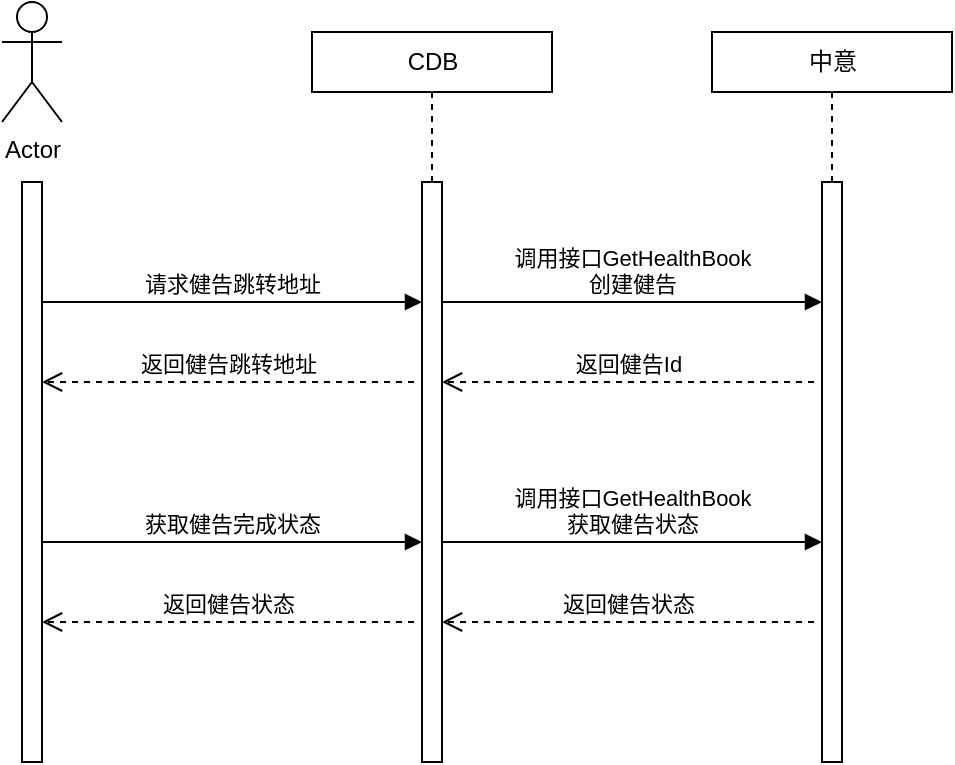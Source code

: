 <mxfile version="14.9.3" type="github">
  <diagram id="AnHZhD2LKf6q0FNM0HZv" name="Page-1">
    <mxGraphModel dx="1422" dy="762" grid="1" gridSize="10" guides="1" tooltips="1" connect="1" arrows="1" fold="1" page="1" pageScale="1" pageWidth="827" pageHeight="1169" math="0" shadow="0">
      <root>
        <mxCell id="0" />
        <mxCell id="1" parent="0" />
        <mxCell id="MijAl5tLhbfaT5DfQt7M-1" value="Actor" style="shape=umlActor;verticalLabelPosition=bottom;verticalAlign=top;html=1;" vertex="1" parent="1">
          <mxGeometry x="150" y="90" width="30" height="60" as="geometry" />
        </mxCell>
        <mxCell id="MijAl5tLhbfaT5DfQt7M-2" value="" style="html=1;points=[];perimeter=orthogonalPerimeter;" vertex="1" parent="1">
          <mxGeometry x="160" y="180" width="10" height="290" as="geometry" />
        </mxCell>
        <mxCell id="MijAl5tLhbfaT5DfQt7M-19" value="" style="edgeStyle=orthogonalEdgeStyle;rounded=0;orthogonalLoop=1;jettySize=auto;html=1;dashed=1;endArrow=none;endFill=0;" edge="1" parent="1" source="MijAl5tLhbfaT5DfQt7M-3" target="MijAl5tLhbfaT5DfQt7M-5">
          <mxGeometry relative="1" as="geometry" />
        </mxCell>
        <mxCell id="MijAl5tLhbfaT5DfQt7M-3" value="CDB" style="html=1;" vertex="1" parent="1">
          <mxGeometry x="305" y="105" width="120" height="30" as="geometry" />
        </mxCell>
        <mxCell id="MijAl5tLhbfaT5DfQt7M-21" value="" style="edgeStyle=orthogonalEdgeStyle;rounded=0;orthogonalLoop=1;jettySize=auto;html=1;dashed=1;endArrow=none;endFill=0;" edge="1" parent="1" source="MijAl5tLhbfaT5DfQt7M-4" target="MijAl5tLhbfaT5DfQt7M-6">
          <mxGeometry relative="1" as="geometry" />
        </mxCell>
        <mxCell id="MijAl5tLhbfaT5DfQt7M-4" value="中意" style="html=1;" vertex="1" parent="1">
          <mxGeometry x="505" y="105" width="120" height="30" as="geometry" />
        </mxCell>
        <mxCell id="MijAl5tLhbfaT5DfQt7M-5" value="" style="html=1;points=[];perimeter=orthogonalPerimeter;" vertex="1" parent="1">
          <mxGeometry x="360" y="180" width="10" height="290" as="geometry" />
        </mxCell>
        <mxCell id="MijAl5tLhbfaT5DfQt7M-6" value="" style="html=1;points=[];perimeter=orthogonalPerimeter;" vertex="1" parent="1">
          <mxGeometry x="560" y="180" width="10" height="290" as="geometry" />
        </mxCell>
        <mxCell id="MijAl5tLhbfaT5DfQt7M-7" value="请求健告跳转地址" style="html=1;verticalAlign=bottom;endArrow=block;" edge="1" parent="1">
          <mxGeometry width="80" relative="1" as="geometry">
            <mxPoint x="170" y="240" as="sourcePoint" />
            <mxPoint x="360" y="240" as="targetPoint" />
          </mxGeometry>
        </mxCell>
        <mxCell id="MijAl5tLhbfaT5DfQt7M-9" value="调用接口GetHealthBook&lt;br&gt;创建健告" style="html=1;verticalAlign=bottom;endArrow=block;" edge="1" parent="1">
          <mxGeometry width="80" relative="1" as="geometry">
            <mxPoint x="370" y="240" as="sourcePoint" />
            <mxPoint x="560" y="240" as="targetPoint" />
          </mxGeometry>
        </mxCell>
        <mxCell id="MijAl5tLhbfaT5DfQt7M-12" value="返回健告跳转地址" style="html=1;verticalAlign=bottom;endArrow=open;dashed=1;endSize=8;exitX=-0.4;exitY=0.143;exitDx=0;exitDy=0;exitPerimeter=0;" edge="1" parent="1">
          <mxGeometry relative="1" as="geometry">
            <mxPoint x="356" y="280.06" as="sourcePoint" />
            <mxPoint x="170" y="280" as="targetPoint" />
          </mxGeometry>
        </mxCell>
        <mxCell id="MijAl5tLhbfaT5DfQt7M-13" value="获取健告完成状态" style="html=1;verticalAlign=bottom;endArrow=block;" edge="1" parent="1">
          <mxGeometry width="80" relative="1" as="geometry">
            <mxPoint x="170" y="360" as="sourcePoint" />
            <mxPoint x="360" y="360" as="targetPoint" />
          </mxGeometry>
        </mxCell>
        <mxCell id="MijAl5tLhbfaT5DfQt7M-15" value="调用接口GetHealthBook&lt;br&gt;获取健告状态" style="html=1;verticalAlign=bottom;endArrow=block;" edge="1" parent="1">
          <mxGeometry width="80" relative="1" as="geometry">
            <mxPoint x="370" y="360" as="sourcePoint" />
            <mxPoint x="560" y="360" as="targetPoint" />
          </mxGeometry>
        </mxCell>
        <mxCell id="MijAl5tLhbfaT5DfQt7M-16" value="返回健告状态" style="html=1;verticalAlign=bottom;endArrow=open;dashed=1;endSize=8;entryX=1;entryY=0.238;entryDx=0;entryDy=0;entryPerimeter=0;" edge="1" parent="1">
          <mxGeometry relative="1" as="geometry">
            <mxPoint x="556" y="400.04" as="sourcePoint" />
            <mxPoint x="370" y="400.0" as="targetPoint" />
            <Array as="points">
              <mxPoint x="490" y="400.04" />
            </Array>
          </mxGeometry>
        </mxCell>
        <mxCell id="MijAl5tLhbfaT5DfQt7M-17" value="返回健告状态" style="html=1;verticalAlign=bottom;endArrow=open;dashed=1;endSize=8;entryX=1;entryY=0.238;entryDx=0;entryDy=0;entryPerimeter=0;" edge="1" parent="1">
          <mxGeometry relative="1" as="geometry">
            <mxPoint x="356" y="400.04" as="sourcePoint" />
            <mxPoint x="170" y="400" as="targetPoint" />
            <Array as="points">
              <mxPoint x="290" y="400.04" />
            </Array>
          </mxGeometry>
        </mxCell>
        <mxCell id="MijAl5tLhbfaT5DfQt7M-18" value="返回健告Id" style="html=1;verticalAlign=bottom;endArrow=open;dashed=1;endSize=8;exitX=-0.4;exitY=0.143;exitDx=0;exitDy=0;exitPerimeter=0;" edge="1" parent="1">
          <mxGeometry relative="1" as="geometry">
            <mxPoint x="556" y="280.06" as="sourcePoint" />
            <mxPoint x="370" y="280" as="targetPoint" />
          </mxGeometry>
        </mxCell>
      </root>
    </mxGraphModel>
  </diagram>
</mxfile>

